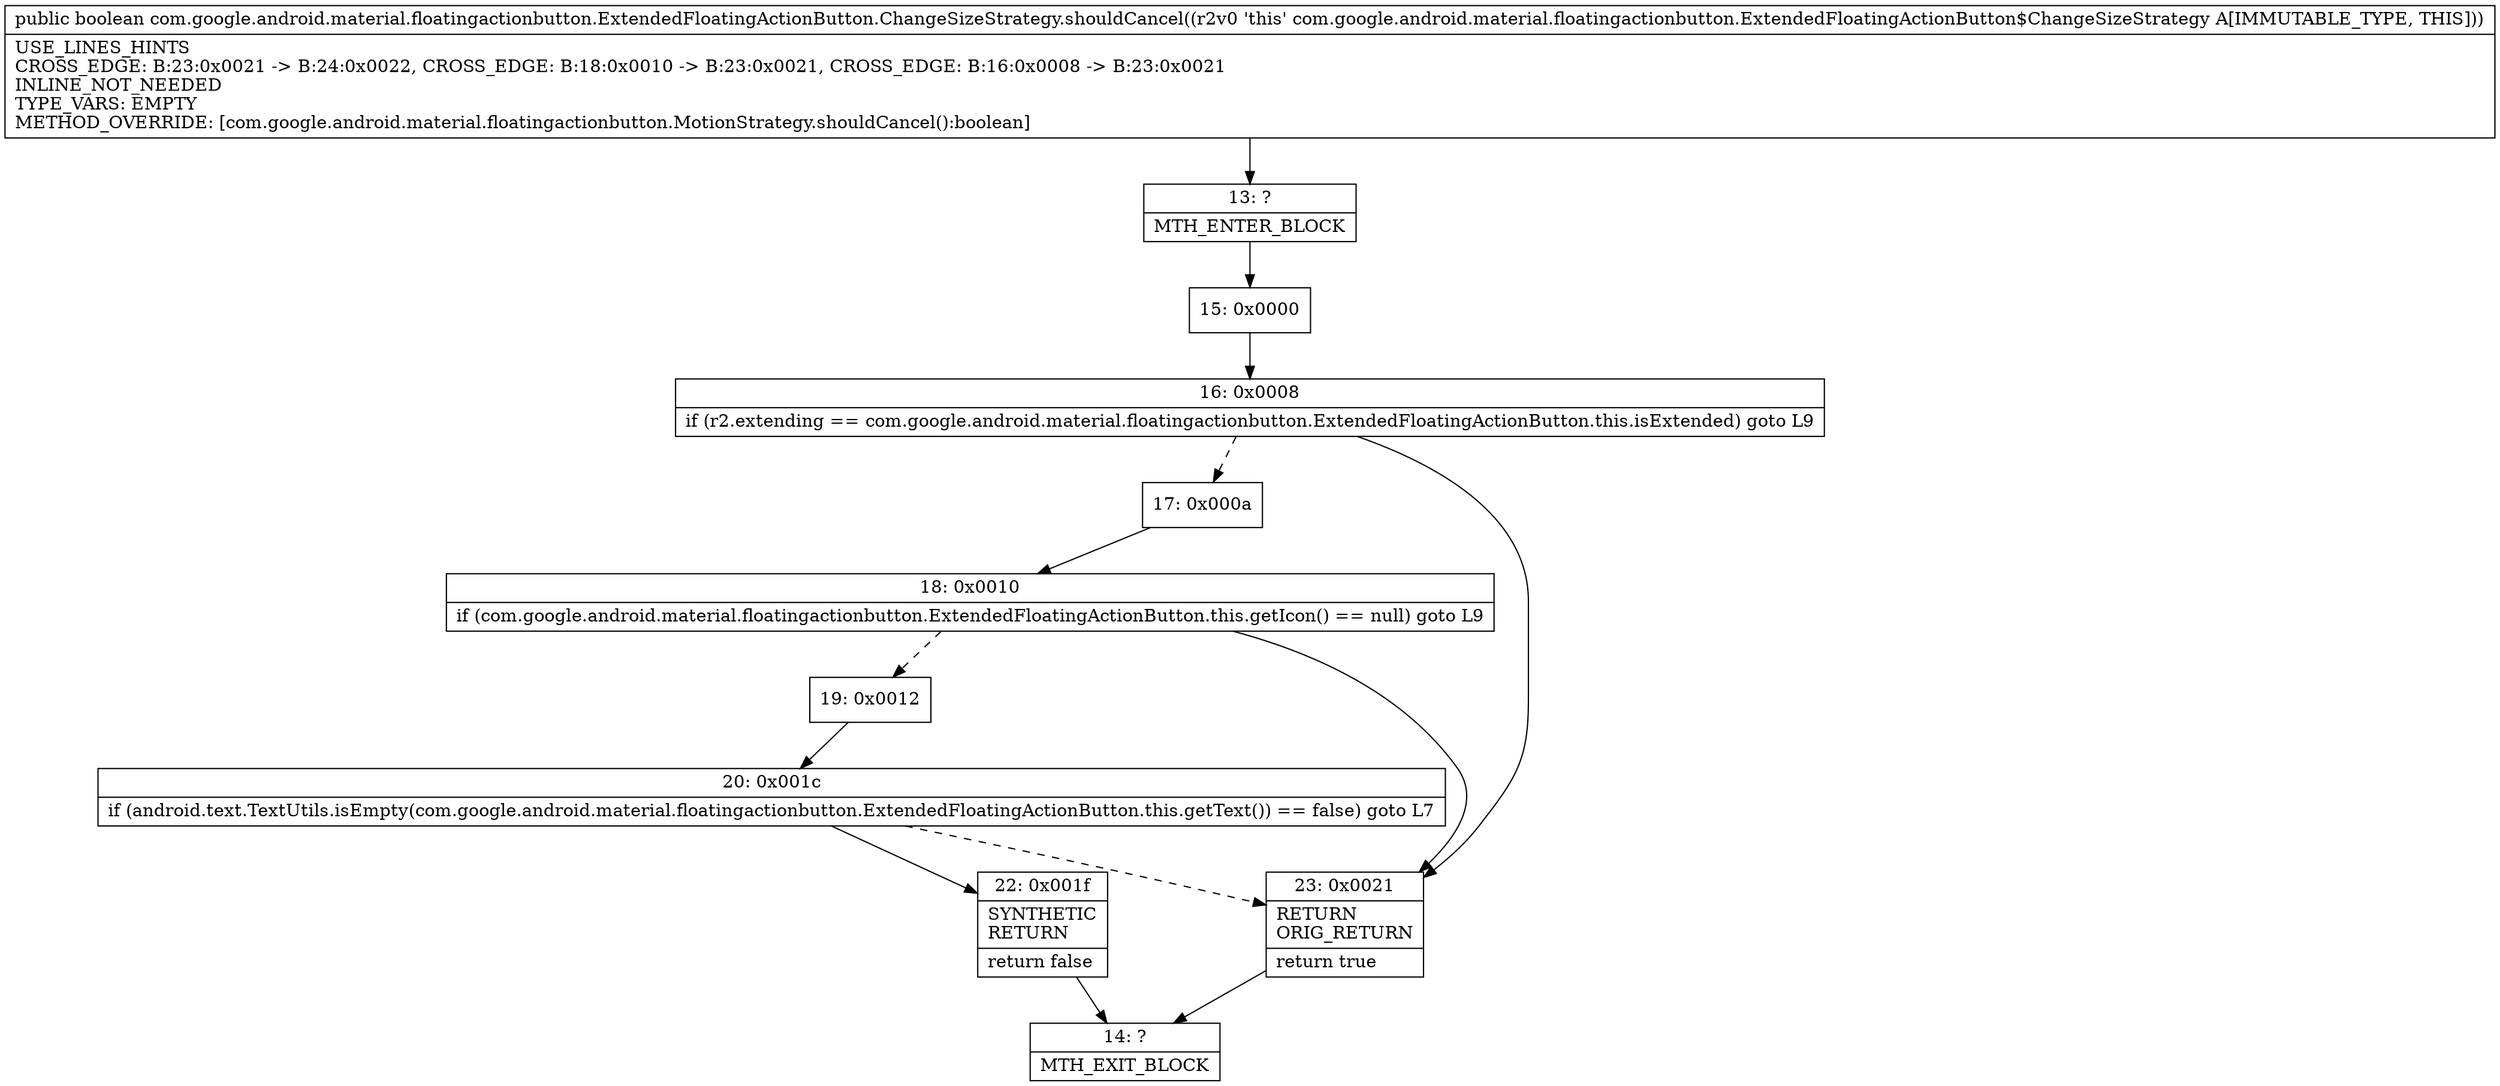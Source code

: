 digraph "CFG forcom.google.android.material.floatingactionbutton.ExtendedFloatingActionButton.ChangeSizeStrategy.shouldCancel()Z" {
Node_13 [shape=record,label="{13\:\ ?|MTH_ENTER_BLOCK\l}"];
Node_15 [shape=record,label="{15\:\ 0x0000}"];
Node_16 [shape=record,label="{16\:\ 0x0008|if (r2.extending == com.google.android.material.floatingactionbutton.ExtendedFloatingActionButton.this.isExtended) goto L9\l}"];
Node_17 [shape=record,label="{17\:\ 0x000a}"];
Node_18 [shape=record,label="{18\:\ 0x0010|if (com.google.android.material.floatingactionbutton.ExtendedFloatingActionButton.this.getIcon() == null) goto L9\l}"];
Node_19 [shape=record,label="{19\:\ 0x0012}"];
Node_20 [shape=record,label="{20\:\ 0x001c|if (android.text.TextUtils.isEmpty(com.google.android.material.floatingactionbutton.ExtendedFloatingActionButton.this.getText()) == false) goto L7\l}"];
Node_22 [shape=record,label="{22\:\ 0x001f|SYNTHETIC\lRETURN\l|return false\l}"];
Node_14 [shape=record,label="{14\:\ ?|MTH_EXIT_BLOCK\l}"];
Node_23 [shape=record,label="{23\:\ 0x0021|RETURN\lORIG_RETURN\l|return true\l}"];
MethodNode[shape=record,label="{public boolean com.google.android.material.floatingactionbutton.ExtendedFloatingActionButton.ChangeSizeStrategy.shouldCancel((r2v0 'this' com.google.android.material.floatingactionbutton.ExtendedFloatingActionButton$ChangeSizeStrategy A[IMMUTABLE_TYPE, THIS]))  | USE_LINES_HINTS\lCROSS_EDGE: B:23:0x0021 \-\> B:24:0x0022, CROSS_EDGE: B:18:0x0010 \-\> B:23:0x0021, CROSS_EDGE: B:16:0x0008 \-\> B:23:0x0021\lINLINE_NOT_NEEDED\lTYPE_VARS: EMPTY\lMETHOD_OVERRIDE: [com.google.android.material.floatingactionbutton.MotionStrategy.shouldCancel():boolean]\l}"];
MethodNode -> Node_13;Node_13 -> Node_15;
Node_15 -> Node_16;
Node_16 -> Node_17[style=dashed];
Node_16 -> Node_23;
Node_17 -> Node_18;
Node_18 -> Node_19[style=dashed];
Node_18 -> Node_23;
Node_19 -> Node_20;
Node_20 -> Node_22;
Node_20 -> Node_23[style=dashed];
Node_22 -> Node_14;
Node_23 -> Node_14;
}

